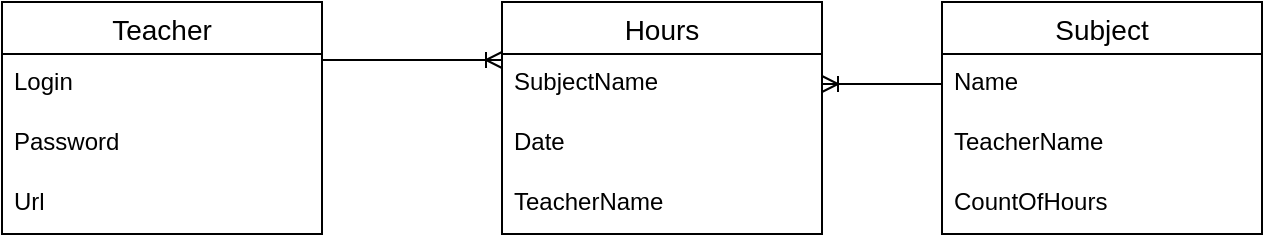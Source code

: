 <mxfile version="26.0.16">
  <diagram id="R2lEEEUBdFMjLlhIrx00" name="Page-1">
    <mxGraphModel dx="1290" dy="621" grid="1" gridSize="10" guides="1" tooltips="1" connect="1" arrows="1" fold="1" page="1" pageScale="1" pageWidth="850" pageHeight="1100" math="0" shadow="0" extFonts="Permanent Marker^https://fonts.googleapis.com/css?family=Permanent+Marker">
      <root>
        <mxCell id="0" />
        <mxCell id="1" parent="0" />
        <mxCell id="ijWiPYwG-Nq9hC8Eihk_-1" value="Teacher" style="swimlane;fontStyle=0;childLayout=stackLayout;horizontal=1;startSize=26;horizontalStack=0;resizeParent=1;resizeParentMax=0;resizeLast=0;collapsible=1;marginBottom=0;align=center;fontSize=14;" vertex="1" parent="1">
          <mxGeometry x="60" y="250" width="160" height="116" as="geometry" />
        </mxCell>
        <mxCell id="ijWiPYwG-Nq9hC8Eihk_-2" value="Login" style="text;strokeColor=none;fillColor=none;spacingLeft=4;spacingRight=4;overflow=hidden;rotatable=0;points=[[0,0.5],[1,0.5]];portConstraint=eastwest;fontSize=12;whiteSpace=wrap;html=1;" vertex="1" parent="ijWiPYwG-Nq9hC8Eihk_-1">
          <mxGeometry y="26" width="160" height="30" as="geometry" />
        </mxCell>
        <mxCell id="ijWiPYwG-Nq9hC8Eihk_-3" value="Password" style="text;strokeColor=none;fillColor=none;spacingLeft=4;spacingRight=4;overflow=hidden;rotatable=0;points=[[0,0.5],[1,0.5]];portConstraint=eastwest;fontSize=12;whiteSpace=wrap;html=1;" vertex="1" parent="ijWiPYwG-Nq9hC8Eihk_-1">
          <mxGeometry y="56" width="160" height="30" as="geometry" />
        </mxCell>
        <mxCell id="ijWiPYwG-Nq9hC8Eihk_-4" value="Url" style="text;strokeColor=none;fillColor=none;spacingLeft=4;spacingRight=4;overflow=hidden;rotatable=0;points=[[0,0.5],[1,0.5]];portConstraint=eastwest;fontSize=12;whiteSpace=wrap;html=1;" vertex="1" parent="ijWiPYwG-Nq9hC8Eihk_-1">
          <mxGeometry y="86" width="160" height="30" as="geometry" />
        </mxCell>
        <mxCell id="ijWiPYwG-Nq9hC8Eihk_-5" value="Subject" style="swimlane;fontStyle=0;childLayout=stackLayout;horizontal=1;startSize=26;horizontalStack=0;resizeParent=1;resizeParentMax=0;resizeLast=0;collapsible=1;marginBottom=0;align=center;fontSize=14;" vertex="1" parent="1">
          <mxGeometry x="530" y="250" width="160" height="116" as="geometry" />
        </mxCell>
        <mxCell id="ijWiPYwG-Nq9hC8Eihk_-6" value="Name" style="text;strokeColor=none;fillColor=none;spacingLeft=4;spacingRight=4;overflow=hidden;rotatable=0;points=[[0,0.5],[1,0.5]];portConstraint=eastwest;fontSize=12;whiteSpace=wrap;html=1;" vertex="1" parent="ijWiPYwG-Nq9hC8Eihk_-5">
          <mxGeometry y="26" width="160" height="30" as="geometry" />
        </mxCell>
        <mxCell id="ijWiPYwG-Nq9hC8Eihk_-8" value="TeacherName" style="text;strokeColor=none;fillColor=none;spacingLeft=4;spacingRight=4;overflow=hidden;rotatable=0;points=[[0,0.5],[1,0.5]];portConstraint=eastwest;fontSize=12;whiteSpace=wrap;html=1;" vertex="1" parent="ijWiPYwG-Nq9hC8Eihk_-5">
          <mxGeometry y="56" width="160" height="30" as="geometry" />
        </mxCell>
        <mxCell id="ijWiPYwG-Nq9hC8Eihk_-16" value="CountOfHours" style="text;strokeColor=none;fillColor=none;spacingLeft=4;spacingRight=4;overflow=hidden;rotatable=0;points=[[0,0.5],[1,0.5]];portConstraint=eastwest;fontSize=12;whiteSpace=wrap;html=1;" vertex="1" parent="ijWiPYwG-Nq9hC8Eihk_-5">
          <mxGeometry y="86" width="160" height="30" as="geometry" />
        </mxCell>
        <mxCell id="ijWiPYwG-Nq9hC8Eihk_-17" value="Hours" style="swimlane;fontStyle=0;childLayout=stackLayout;horizontal=1;startSize=26;horizontalStack=0;resizeParent=1;resizeParentMax=0;resizeLast=0;collapsible=1;marginBottom=0;align=center;fontSize=14;" vertex="1" parent="1">
          <mxGeometry x="310" y="250" width="160" height="116" as="geometry" />
        </mxCell>
        <mxCell id="ijWiPYwG-Nq9hC8Eihk_-18" value="SubjectName" style="text;strokeColor=none;fillColor=none;spacingLeft=4;spacingRight=4;overflow=hidden;rotatable=0;points=[[0,0.5],[1,0.5]];portConstraint=eastwest;fontSize=12;whiteSpace=wrap;html=1;" vertex="1" parent="ijWiPYwG-Nq9hC8Eihk_-17">
          <mxGeometry y="26" width="160" height="30" as="geometry" />
        </mxCell>
        <mxCell id="ijWiPYwG-Nq9hC8Eihk_-19" value="Date" style="text;strokeColor=none;fillColor=none;spacingLeft=4;spacingRight=4;overflow=hidden;rotatable=0;points=[[0,0.5],[1,0.5]];portConstraint=eastwest;fontSize=12;whiteSpace=wrap;html=1;" vertex="1" parent="ijWiPYwG-Nq9hC8Eihk_-17">
          <mxGeometry y="56" width="160" height="30" as="geometry" />
        </mxCell>
        <mxCell id="ijWiPYwG-Nq9hC8Eihk_-20" value="TeacherName" style="text;strokeColor=none;fillColor=none;spacingLeft=4;spacingRight=4;overflow=hidden;rotatable=0;points=[[0,0.5],[1,0.5]];portConstraint=eastwest;fontSize=12;whiteSpace=wrap;html=1;" vertex="1" parent="ijWiPYwG-Nq9hC8Eihk_-17">
          <mxGeometry y="86" width="160" height="30" as="geometry" />
        </mxCell>
        <mxCell id="ijWiPYwG-Nq9hC8Eihk_-22" value="" style="edgeStyle=entityRelationEdgeStyle;fontSize=12;html=1;endArrow=ERoneToMany;rounded=0;exitX=1;exitY=0.25;exitDx=0;exitDy=0;entryX=0;entryY=0.25;entryDx=0;entryDy=0;" edge="1" parent="1" source="ijWiPYwG-Nq9hC8Eihk_-1" target="ijWiPYwG-Nq9hC8Eihk_-17">
          <mxGeometry width="100" height="100" relative="1" as="geometry">
            <mxPoint x="330" y="190" as="sourcePoint" />
            <mxPoint x="430" y="90" as="targetPoint" />
          </mxGeometry>
        </mxCell>
        <mxCell id="ijWiPYwG-Nq9hC8Eihk_-23" value="" style="edgeStyle=entityRelationEdgeStyle;fontSize=12;html=1;endArrow=ERoneToMany;rounded=0;entryX=1;entryY=0.5;entryDx=0;entryDy=0;exitX=0;exitY=0.5;exitDx=0;exitDy=0;" edge="1" parent="1" source="ijWiPYwG-Nq9hC8Eihk_-6" target="ijWiPYwG-Nq9hC8Eihk_-18">
          <mxGeometry width="100" height="100" relative="1" as="geometry">
            <mxPoint x="510" y="490" as="sourcePoint" />
            <mxPoint x="610" y="390" as="targetPoint" />
          </mxGeometry>
        </mxCell>
      </root>
    </mxGraphModel>
  </diagram>
</mxfile>
